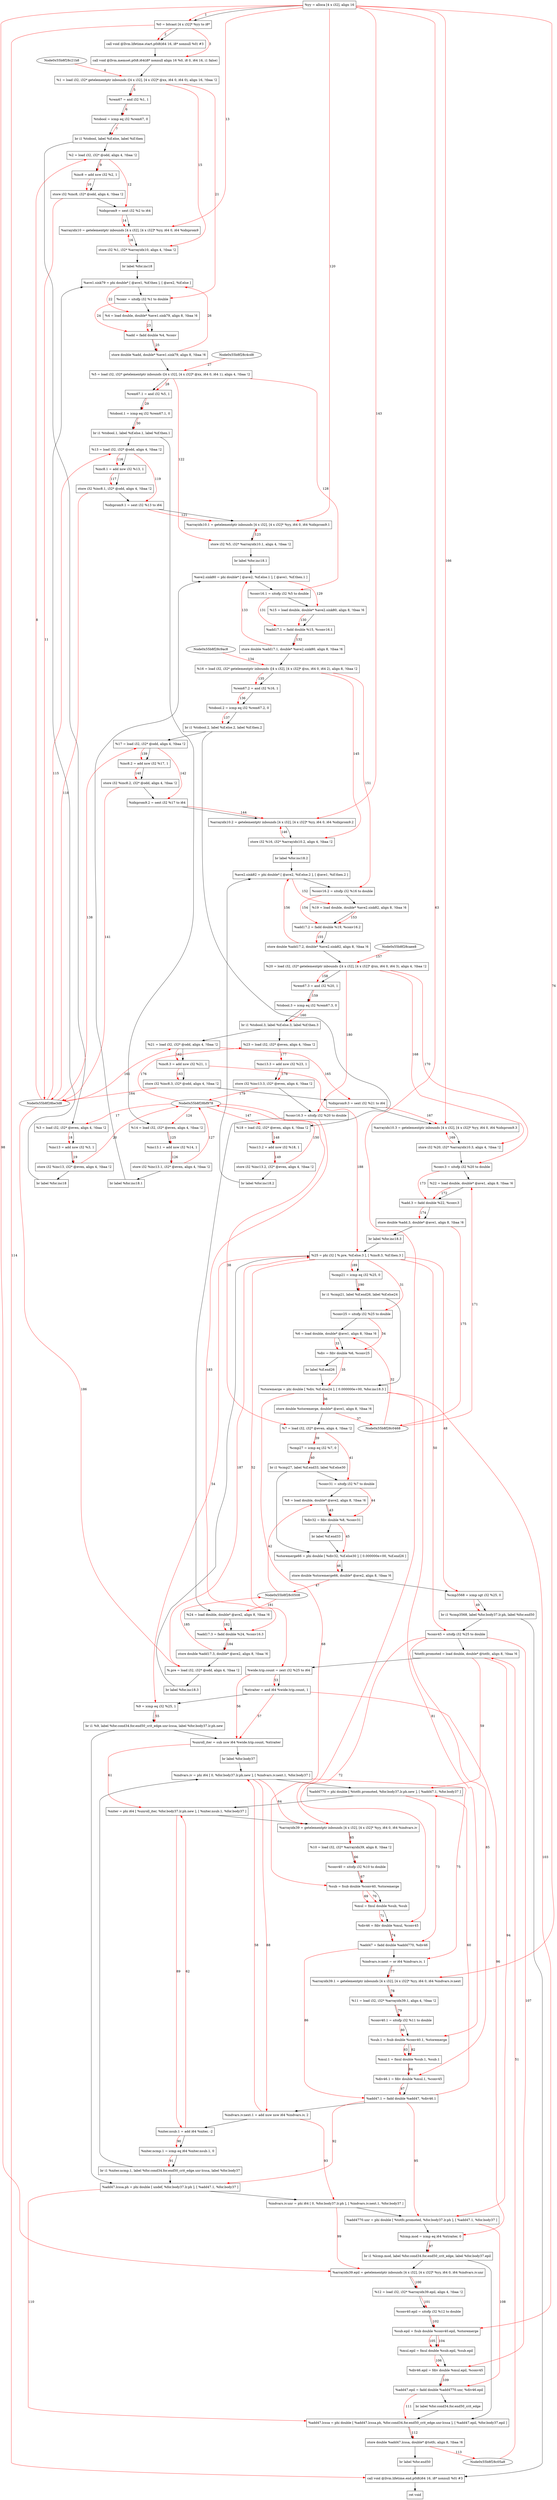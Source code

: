 digraph "CDFG for'func' function" {
	Node0x55b8f28c17c8[shape=record, label="  %yy = alloca [4 x i32], align 16"]
	Node0x55b8f28c1878[shape=record, label="  %0 = bitcast [4 x i32]* %yy to i8*"]
	Node0x55b8f28c1cd8[shape=record, label="  call void @llvm.lifetime.start.p0i8(i64 16, i8* nonnull %0) #3"]
	Node0x55b8f28c20a8[shape=record, label="  call void @llvm.memset.p0i8.i64(i8* nonnull align 16 %0, i8 0, i64 16, i1 false)"]
	Node0x55b8f28c2418[shape=record, label="  %1 = load i32, i32* getelementptr inbounds ([4 x i32], [4 x i32]* @xx, i64 0, i64 0), align 16, !tbaa !2"]
	Node0x55b8f28c3340[shape=record, label="  %rem67 = and i32 %1, 1"]
	Node0x55b8f28c33b0[shape=record, label="  %tobool = icmp eq i32 %rem67, 0"]
	Node0x55b8f2853348[shape=record, label="  br i1 %tobool, label %if.else, label %if.then"]
	Node0x55b8f28c3568[shape=record, label="  %2 = load i32, i32* @odd, align 4, !tbaa !2"]
	Node0x55b8f28c3c20[shape=record, label="  %inc8 = add nsw i32 %2, 1"]
	Node0x55b8f28c3c90[shape=record, label="  store i32 %inc8, i32* @odd, align 4, !tbaa !2"]
	Node0x55b8f28c3cf8[shape=record, label="  %idxprom9 = sext i32 %2 to i64"]
	Node0x55b8f28c3db8[shape=record, label="  %arrayidx10 = getelementptr inbounds [4 x i32], [4 x i32]* %yy, i64 0, i64 %idxprom9"]
	Node0x55b8f28c3e70[shape=record, label="  store i32 %1, i32* %arrayidx10, align 4, !tbaa !2"]
	Node0x55b8f28c3fb8[shape=record, label="  br label %for.inc18"]
	Node0x55b8f28c3498[shape=record, label="  %3 = load i32, i32* @even, align 4, !tbaa !2"]
	Node0x55b8f28c4030[shape=record, label="  %inc13 = add nsw i32 %3, 1"]
	Node0x55b8f28c40c0[shape=record, label="  store i32 %inc13, i32* @even, align 4, !tbaa !2"]
	Node0x55b8f28c4128[shape=record, label="  br label %for.inc18"]
	Node0x55b8f28c4178[shape=record, label="  %ave1.sink79 = phi double* [ @ave1, %if.then ], [ @ave2, %if.else ]"]
	Node0x55b8f28c3f58[shape=record, label="  %conv = sitofp i32 %1 to double"]
	Node0x55b8f28c4418[shape=record, label="  %4 = load double, double* %ave1.sink79, align 8, !tbaa !6"]
	Node0x55b8f28c4580[shape=record, label="  %add = fadd double %4, %conv"]
	Node0x55b8f28c4610[shape=record, label="  store double %add, double* %ave1.sink79, align 8, !tbaa !6"]
	Node0x55b8f28c4d28[shape=record, label="  %5 = load i32, i32* getelementptr inbounds ([4 x i32], [4 x i32]* @xx, i64 0, i64 1), align 4, !tbaa !2"]
	Node0x55b8f28c4da0[shape=record, label="  %rem67.1 = and i32 %5, 1"]
	Node0x55b8f28c4e10[shape=record, label="  %tobool.1 = icmp eq i32 %rem67.1, 0"]
	Node0x55b8f2853588[shape=record, label="  br i1 %tobool.1, label %if.else.1, label %if.then.1"]
	Node0x55b8f28c50d8[shape=record, label="  %conv25 = sitofp i32 %25 to double"]
	Node0x55b8f28c51c8[shape=record, label="  %6 = load double, double* @ave1, align 8, !tbaa !6"]
	Node0x55b8f28c5240[shape=record, label="  %div = fdiv double %6, %conv25"]
	Node0x55b8f28c5398[shape=record, label="  br label %if.end26"]
	Node0x55b8f28c5468[shape=record, label="  %storemerge = phi double [ %div, %if.else24 ], [ 0.000000e+00, %for.inc18.3 ]"]
	Node0x55b8f28c5560[shape=record, label="  store double %storemerge, double* @ave1, align 8, !tbaa !6"]
	Node0x55b8f28c55c8[shape=record, label="  %7 = load i32, i32* @even, align 4, !tbaa !2"]
	Node0x55b8f28c5640[shape=record, label="  %cmp27 = icmp eq i32 %7, 0"]
	Node0x55b8f28c5bc8[shape=record, label="  br i1 %cmp27, label %if.end33, label %if.else30"]
	Node0x55b8f28c5b38[shape=record, label="  %conv31 = sitofp i32 %7 to double"]
	Node0x55b8f28c5c48[shape=record, label="  %8 = load double, double* @ave2, align 8, !tbaa !6"]
	Node0x55b8f28c5d50[shape=record, label="  %div32 = fdiv double %8, %conv31"]
	Node0x55b8f28c5dc8[shape=record, label="  br label %if.end33"]
	Node0x55b8f28c4508[shape=record, label="  %storemerge66 = phi double [ %div32, %if.else30 ], [ 0.000000e+00, %if.end26 ]"]
	Node0x55b8f28c5ec0[shape=record, label="  store double %storemerge66, double* @ave2, align 8, !tbaa !6"]
	Node0x55b8f28c5f40[shape=record, label="  %cmp3568 = icmp sgt i32 %25, 0"]
	Node0x55b8f28c6168[shape=record, label="  br i1 %cmp3568, label %for.body37.lr.ph, label %for.end50"]
	Node0x55b8f28c5a58[shape=record, label="  %conv45 = sitofp i32 %25 to double"]
	Node0x55b8f28c6228[shape=record, label="  %totfc.promoted = load double, double* @totfc, align 8, !tbaa !6"]
	Node0x55b8f28c6288[shape=record, label="  %wide.trip.count = zext i32 %25 to i64"]
	Node0x55b8f28c6b70[shape=record, label="  %xtraiter = and i64 %wide.trip.count, 1"]
	Node0x55b8f28c6be0[shape=record, label="  %9 = icmp eq i32 %25, 1"]
	Node0x55b8f28c6f18[shape=record, label="  br i1 %9, label %for.cond34.for.end50_crit_edge.unr-lcssa, label %for.body37.lr.ph.new"]
	Node0x55b8f28c6f90[shape=record, label="  %unroll_iter = sub nsw i64 %wide.trip.count, %xtraiter"]
	Node0x55b8f28c7068[shape=record, label="  br label %for.body37"]
	Node0x55b8f28c7118[shape=record, label="  %indvars.iv = phi i64 [ 0, %for.body37.lr.ph.new ], [ %indvars.iv.next.1, %for.body37 ]"]
	Node0x55b8f28c7298[shape=record, label="  %add4770 = phi double [ %totfc.promoted, %for.body37.lr.ph.new ], [ %add47.1, %for.body37 ]"]
	Node0x55b8f28c73e8[shape=record, label="  %niter = phi i64 [ %unroll_iter, %for.body37.lr.ph.new ], [ %niter.nsub.1, %for.body37 ]"]
	Node0x55b8f28c74e8[shape=record, label="  %arrayidx39 = getelementptr inbounds [4 x i32], [4 x i32]* %yy, i64 0, i64 %indvars.iv"]
	Node0x55b8f28c7588[shape=record, label="  %10 = load i32, i32* %arrayidx39, align 8, !tbaa !2"]
	Node0x55b8f28c75e8[shape=record, label="  %conv40 = sitofp i32 %10 to double"]
	Node0x55b8f28c7680[shape=record, label="  %sub = fsub double %conv40, %storemerge"]
	Node0x55b8f28c7710[shape=record, label="  %mul = fmul double %sub, %sub"]
	Node0x55b8f28c77a0[shape=record, label="  %div46 = fdiv double %mul, %conv45"]
	Node0x55b8f28c7e50[shape=record, label="  %add47 = fadd double %add4770, %div46"]
	Node0x55b8f28c7ee0[shape=record, label="  %indvars.iv.next = or i64 %indvars.iv, 1"]
	Node0x55b8f28c7fc8[shape=record, label="  %arrayidx39.1 = getelementptr inbounds [4 x i32], [4 x i32]* %yy, i64 0, i64 %indvars.iv.next"]
	Node0x55b8f28c8038[shape=record, label="  %11 = load i32, i32* %arrayidx39.1, align 4, !tbaa !2"]
	Node0x55b8f28c8098[shape=record, label="  %conv40.1 = sitofp i32 %11 to double"]
	Node0x55b8f28c8140[shape=record, label="  %sub.1 = fsub double %conv40.1, %storemerge"]
	Node0x55b8f28c81d0[shape=record, label="  %mul.1 = fmul double %sub.1, %sub.1"]
	Node0x55b8f28c8260[shape=record, label="  %div46.1 = fdiv double %mul.1, %conv45"]
	Node0x55b8f28c82f0[shape=record, label="  %add47.1 = fadd double %add47, %div46.1"]
	Node0x55b8f28c8390[shape=record, label="  %indvars.iv.next.1 = add nuw nsw i64 %indvars.iv, 2"]
	Node0x55b8f28c8400[shape=record, label="  %niter.nsub.1 = add i64 %niter, -2"]
	Node0x55b8f28c8470[shape=record, label="  %niter.ncmp.1 = icmp eq i64 %niter.nsub.1, 0"]
	Node0x55b8f28c8538[shape=record, label="  br i1 %niter.ncmp.1, label %for.cond34.for.end50_crit_edge.unr-lcssa, label %for.body37"]
	Node0x55b8f28c85b8[shape=record, label="  %add47.lcssa.ph = phi double [ undef, %for.body37.lr.ph ], [ %add47.1, %for.body37 ]"]
	Node0x55b8f28c8688[shape=record, label="  %indvars.iv.unr = phi i64 [ 0, %for.body37.lr.ph ], [ %indvars.iv.next.1, %for.body37 ]"]
	Node0x55b8f28c8758[shape=record, label="  %add4770.unr = phi double [ %totfc.promoted, %for.body37.lr.ph ], [ %add47.1, %for.body37 ]"]
	Node0x55b8f28c8820[shape=record, label="  %lcmp.mod = icmp eq i64 %xtraiter, 0"]
	Node0x55b8f28c89a8[shape=record, label="  br i1 %lcmp.mod, label %for.cond34.for.end50_crit_edge, label %for.body37.epil"]
	Node0x55b8f28c8a68[shape=record, label="  %arrayidx39.epil = getelementptr inbounds [4 x i32], [4 x i32]* %yy, i64 0, i64 %indvars.iv.unr"]
	Node0x55b8f28c7398[shape=record, label="  %12 = load i32, i32* %arrayidx39.epil, align 4, !tbaa !2"]
	Node0x55b8f28c6e68[shape=record, label="  %conv40.epil = sitofp i32 %12 to double"]
	Node0x55b8f28c8b20[shape=record, label="  %sub.epil = fsub double %conv40.epil, %storemerge"]
	Node0x55b8f28c8bc0[shape=record, label="  %mul.epil = fmul double %sub.epil, %sub.epil"]
	Node0x55b8f28c8c60[shape=record, label="  %div46.epil = fdiv double %mul.epil, %conv45"]
	Node0x55b8f28c8d00[shape=record, label="  %add47.epil = fadd double %add4770.unr, %div46.epil"]
	Node0x55b8f28c7248[shape=record, label="  br label %for.cond34.for.end50_crit_edge"]
	Node0x55b8f28c8dd8[shape=record, label="  %add47.lcssa = phi double [ %add47.lcssa.ph, %for.cond34.for.end50_crit_edge.unr-lcssa ], [ %add47.epil, %for.body37.epil ]"]
	Node0x55b8f28c8ea0[shape=record, label="  store double %add47.lcssa, double* @totfc, align 8, !tbaa !6"]
	Node0x55b8f28c6d18[shape=record, label="  br label %for.end50"]
	Node0x55b8f28c91f8[shape=record, label="  call void @llvm.lifetime.end.p0i8(i64 16, i8* nonnull %0) #3"]
	Node0x55b8f28c6c20[shape=record, label="  ret void"]
	Node0x55b8f28c4ff8[shape=record, label="  %13 = load i32, i32* @odd, align 4, !tbaa !2"]
	Node0x55b8f28c92d0[shape=record, label="  %inc8.1 = add nsw i32 %13, 1"]
	Node0x55b8f28c9340[shape=record, label="  store i32 %inc8.1, i32* @odd, align 4, !tbaa !2"]
	Node0x55b8f28c93a8[shape=record, label="  %idxprom9.1 = sext i32 %13 to i64"]
	Node0x55b8f28c9438[shape=record, label="  %arrayidx10.1 = getelementptr inbounds [4 x i32], [4 x i32]* %yy, i64 0, i64 %idxprom9.1"]
	Node0x55b8f28c94f0[shape=record, label="  store i32 %5, i32* %arrayidx10.1, align 4, !tbaa !2"]
	Node0x55b8f28c9638[shape=record, label="  br label %for.inc18.1"]
	Node0x55b8f28c4f18[shape=record, label="  %14 = load i32, i32* @even, align 4, !tbaa !2"]
	Node0x55b8f28c96b0[shape=record, label="  %inc13.1 = add nsw i32 %14, 1"]
	Node0x55b8f28c9740[shape=record, label="  store i32 %inc13.1, i32* @even, align 4, !tbaa !2"]
	Node0x55b8f28c97a8[shape=record, label="  br label %for.inc18.1"]
	Node0x55b8f28c97f8[shape=record, label="  %ave2.sink80 = phi double* [ @ave2, %if.else.1 ], [ @ave1, %if.then.1 ]"]
	Node0x55b8f28c95d8[shape=record, label="  %conv16.1 = sitofp i32 %5 to double"]
	Node0x55b8f28c9908[shape=record, label="  %15 = load double, double* %ave2.sink80, align 8, !tbaa !6"]
	Node0x55b8f28c9980[shape=record, label="  %add17.1 = fadd double %15, %conv16.1"]
	Node0x55b8f28c9a10[shape=record, label="  store double %add17.1, double* %ave2.sink80, align 8, !tbaa !6"]
	Node0x55b8f28c9b18[shape=record, label="  %16 = load i32, i32* getelementptr inbounds ([4 x i32], [4 x i32]* @xx, i64 0, i64 2), align 8, !tbaa !2"]
	Node0x55b8f28c9b90[shape=record, label="  %rem67.2 = and i32 %16, 1"]
	Node0x55b8f28c9c00[shape=record, label="  %tobool.2 = icmp eq i32 %rem67.2, 0"]
	Node0x55b8f28c5cd8[shape=record, label="  br i1 %tobool.2, label %if.else.2, label %if.then.2"]
	Node0x55b8f28c6478[shape=record, label="  %17 = load i32, i32* @odd, align 4, !tbaa !2"]
	Node0x55b8f28c64f0[shape=record, label="  %inc8.2 = add nsw i32 %17, 1"]
	Node0x55b8f28c6580[shape=record, label="  store i32 %inc8.2, i32* @odd, align 4, !tbaa !2"]
	Node0x55b8f28c65e8[shape=record, label="  %idxprom9.2 = sext i32 %17 to i64"]
	Node0x55b8f28c66a8[shape=record, label="  %arrayidx10.2 = getelementptr inbounds [4 x i32], [4 x i32]* %yy, i64 0, i64 %idxprom9.2"]
	Node0x55b8f28c6760[shape=record, label="  store i32 %16, i32* %arrayidx10.2, align 4, !tbaa !2"]
	Node0x55b8f28c68a8[shape=record, label="  br label %for.inc18.2"]
	Node0x55b8f28c6398[shape=record, label="  %18 = load i32, i32* @even, align 4, !tbaa !2"]
	Node0x55b8f28c6920[shape=record, label="  %inc13.2 = add nsw i32 %18, 1"]
	Node0x55b8f28c69b0[shape=record, label="  store i32 %inc13.2, i32* @even, align 4, !tbaa !2"]
	Node0x55b8f28c6a18[shape=record, label="  br label %for.inc18.2"]
	Node0x55b8f28c6a68[shape=record, label="  %ave2.sink82 = phi double* [ @ave2, %if.else.2 ], [ @ave1, %if.then.2 ]"]
	Node0x55b8f28c6848[shape=record, label="  %conv16.2 = sitofp i32 %16 to double"]
	Node0x55b8f28cacf8[shape=record, label="  %19 = load double, double* %ave2.sink82, align 8, !tbaa !6"]
	Node0x55b8f28cad70[shape=record, label="  %add17.2 = fadd double %19, %conv16.2"]
	Node0x55b8f28cae00[shape=record, label="  store double %add17.2, double* %ave2.sink82, align 8, !tbaa !6"]
	Node0x55b8f28caf38[shape=record, label="  %20 = load i32, i32* getelementptr inbounds ([4 x i32], [4 x i32]* @xx, i64 0, i64 3), align 4, !tbaa !2"]
	Node0x55b8f28cafb0[shape=record, label="  %rem67.3 = and i32 %20, 1"]
	Node0x55b8f28cb020[shape=record, label="  %tobool.3 = icmp eq i32 %rem67.3, 0"]
	Node0x55b8f28c78a8[shape=record, label="  br i1 %tobool.3, label %if.else.3, label %if.then.3"]
	Node0x55b8f28c7818[shape=record, label="  %21 = load i32, i32* @odd, align 4, !tbaa !2"]
	Node0x55b8f28c7920[shape=record, label="  %inc8.3 = add nsw i32 %21, 1"]
	Node0x55b8f28c79b0[shape=record, label="  store i32 %inc8.3, i32* @odd, align 4, !tbaa !2"]
	Node0x55b8f28c7a18[shape=record, label="  %idxprom9.3 = sext i32 %21 to i64"]
	Node0x55b8f28c7ad8[shape=record, label="  %arrayidx10.3 = getelementptr inbounds [4 x i32], [4 x i32]* %yy, i64 0, i64 %idxprom9.3"]
	Node0x55b8f28c7b90[shape=record, label="  store i32 %20, i32* %arrayidx10.3, align 4, !tbaa !2"]
	Node0x55b8f28c7bf8[shape=record, label="  %conv.3 = sitofp i32 %20 to double"]
	Node0x55b8f28c7c78[shape=record, label="  %22 = load double, double* @ave1, align 8, !tbaa !6"]
	Node0x55b8f28c7cf0[shape=record, label="  %add.3 = fadd double %22, %conv.3"]
	Node0x55b8f28c7d80[shape=record, label="  store double %add.3, double* @ave1, align 8, !tbaa !6"]
	Node0x55b8f28cbe28[shape=record, label="  br label %for.inc18.3"]
	Node0x55b8f28cb128[shape=record, label="  %23 = load i32, i32* @even, align 4, !tbaa !2"]
	Node0x55b8f28cbea0[shape=record, label="  %inc13.3 = add nsw i32 %23, 1"]
	Node0x55b8f28cbf10[shape=record, label="  store i32 %inc13.3, i32* @even, align 4, !tbaa !2"]
	Node0x55b8f28cbf78[shape=record, label="  %conv16.3 = sitofp i32 %20 to double"]
	Node0x55b8f28cbfd8[shape=record, label="  %24 = load double, double* @ave2, align 8, !tbaa !6"]
	Node0x55b8f28cc050[shape=record, label="  %add17.3 = fadd double %24, %conv16.3"]
	Node0x55b8f28cc0e0[shape=record, label="  store double %add17.3, double* @ave2, align 8, !tbaa !6"]
	Node0x55b8f28cc148[shape=record, label="  %.pre = load i32, i32* @odd, align 4, !tbaa !2"]
	Node0x55b8f28cc1c8[shape=record, label="  br label %for.inc18.3"]
	Node0x55b8f28cc218[shape=record, label="  %25 = phi i32 [ %.pre, %if.else.3 ], [ %inc8.3, %if.then.3 ]"]
	Node0x55b8f28cc2e0[shape=record, label="  %cmp21 = icmp eq i32 %25, 0"]
	Node0x55b8f28cc388[shape=record, label="  br i1 %cmp21, label %if.end26, label %if.else24"]
	Node0x55b8f28c17c8 -> Node0x55b8f28c1878
	Node0x55b8f28c1878 -> Node0x55b8f28c1cd8
	Node0x55b8f28c1cd8 -> Node0x55b8f28c20a8
	Node0x55b8f28c20a8 -> Node0x55b8f28c2418
	Node0x55b8f28c2418 -> Node0x55b8f28c3340
	Node0x55b8f28c3340 -> Node0x55b8f28c33b0
	Node0x55b8f28c33b0 -> Node0x55b8f2853348
	Node0x55b8f2853348 -> Node0x55b8f28c3498
	Node0x55b8f2853348 -> Node0x55b8f28c3568
	Node0x55b8f28c3568 -> Node0x55b8f28c3c20
	Node0x55b8f28c3c20 -> Node0x55b8f28c3c90
	Node0x55b8f28c3c90 -> Node0x55b8f28c3cf8
	Node0x55b8f28c3cf8 -> Node0x55b8f28c3db8
	Node0x55b8f28c3db8 -> Node0x55b8f28c3e70
	Node0x55b8f28c3e70 -> Node0x55b8f28c3fb8
	Node0x55b8f28c3fb8 -> Node0x55b8f28c4178
	Node0x55b8f28c3498 -> Node0x55b8f28c4030
	Node0x55b8f28c4030 -> Node0x55b8f28c40c0
	Node0x55b8f28c40c0 -> Node0x55b8f28c4128
	Node0x55b8f28c4128 -> Node0x55b8f28c4178
	Node0x55b8f28c4178 -> Node0x55b8f28c3f58
	Node0x55b8f28c3f58 -> Node0x55b8f28c4418
	Node0x55b8f28c4418 -> Node0x55b8f28c4580
	Node0x55b8f28c4580 -> Node0x55b8f28c4610
	Node0x55b8f28c4610 -> Node0x55b8f28c4d28
	Node0x55b8f28c4d28 -> Node0x55b8f28c4da0
	Node0x55b8f28c4da0 -> Node0x55b8f28c4e10
	Node0x55b8f28c4e10 -> Node0x55b8f2853588
	Node0x55b8f2853588 -> Node0x55b8f28c4f18
	Node0x55b8f2853588 -> Node0x55b8f28c4ff8
	Node0x55b8f28c50d8 -> Node0x55b8f28c51c8
	Node0x55b8f28c51c8 -> Node0x55b8f28c5240
	Node0x55b8f28c5240 -> Node0x55b8f28c5398
	Node0x55b8f28c5398 -> Node0x55b8f28c5468
	Node0x55b8f28c5468 -> Node0x55b8f28c5560
	Node0x55b8f28c5560 -> Node0x55b8f28c55c8
	Node0x55b8f28c55c8 -> Node0x55b8f28c5640
	Node0x55b8f28c5640 -> Node0x55b8f28c5bc8
	Node0x55b8f28c5bc8 -> Node0x55b8f28c4508
	Node0x55b8f28c5bc8 -> Node0x55b8f28c5b38
	Node0x55b8f28c5b38 -> Node0x55b8f28c5c48
	Node0x55b8f28c5c48 -> Node0x55b8f28c5d50
	Node0x55b8f28c5d50 -> Node0x55b8f28c5dc8
	Node0x55b8f28c5dc8 -> Node0x55b8f28c4508
	Node0x55b8f28c4508 -> Node0x55b8f28c5ec0
	Node0x55b8f28c5ec0 -> Node0x55b8f28c5f40
	Node0x55b8f28c5f40 -> Node0x55b8f28c6168
	Node0x55b8f28c6168 -> Node0x55b8f28c5a58
	Node0x55b8f28c6168 -> Node0x55b8f28c91f8
	Node0x55b8f28c5a58 -> Node0x55b8f28c6228
	Node0x55b8f28c6228 -> Node0x55b8f28c6288
	Node0x55b8f28c6288 -> Node0x55b8f28c6b70
	Node0x55b8f28c6b70 -> Node0x55b8f28c6be0
	Node0x55b8f28c6be0 -> Node0x55b8f28c6f18
	Node0x55b8f28c6f18 -> Node0x55b8f28c85b8
	Node0x55b8f28c6f18 -> Node0x55b8f28c6f90
	Node0x55b8f28c6f90 -> Node0x55b8f28c7068
	Node0x55b8f28c7068 -> Node0x55b8f28c7118
	Node0x55b8f28c7118 -> Node0x55b8f28c7298
	Node0x55b8f28c7298 -> Node0x55b8f28c73e8
	Node0x55b8f28c73e8 -> Node0x55b8f28c74e8
	Node0x55b8f28c74e8 -> Node0x55b8f28c7588
	Node0x55b8f28c7588 -> Node0x55b8f28c75e8
	Node0x55b8f28c75e8 -> Node0x55b8f28c7680
	Node0x55b8f28c7680 -> Node0x55b8f28c7710
	Node0x55b8f28c7710 -> Node0x55b8f28c77a0
	Node0x55b8f28c77a0 -> Node0x55b8f28c7e50
	Node0x55b8f28c7e50 -> Node0x55b8f28c7ee0
	Node0x55b8f28c7ee0 -> Node0x55b8f28c7fc8
	Node0x55b8f28c7fc8 -> Node0x55b8f28c8038
	Node0x55b8f28c8038 -> Node0x55b8f28c8098
	Node0x55b8f28c8098 -> Node0x55b8f28c8140
	Node0x55b8f28c8140 -> Node0x55b8f28c81d0
	Node0x55b8f28c81d0 -> Node0x55b8f28c8260
	Node0x55b8f28c8260 -> Node0x55b8f28c82f0
	Node0x55b8f28c82f0 -> Node0x55b8f28c8390
	Node0x55b8f28c8390 -> Node0x55b8f28c8400
	Node0x55b8f28c8400 -> Node0x55b8f28c8470
	Node0x55b8f28c8470 -> Node0x55b8f28c8538
	Node0x55b8f28c8538 -> Node0x55b8f28c85b8
	Node0x55b8f28c8538 -> Node0x55b8f28c7118
	Node0x55b8f28c85b8 -> Node0x55b8f28c8688
	Node0x55b8f28c8688 -> Node0x55b8f28c8758
	Node0x55b8f28c8758 -> Node0x55b8f28c8820
	Node0x55b8f28c8820 -> Node0x55b8f28c89a8
	Node0x55b8f28c89a8 -> Node0x55b8f28c8dd8
	Node0x55b8f28c89a8 -> Node0x55b8f28c8a68
	Node0x55b8f28c8a68 -> Node0x55b8f28c7398
	Node0x55b8f28c7398 -> Node0x55b8f28c6e68
	Node0x55b8f28c6e68 -> Node0x55b8f28c8b20
	Node0x55b8f28c8b20 -> Node0x55b8f28c8bc0
	Node0x55b8f28c8bc0 -> Node0x55b8f28c8c60
	Node0x55b8f28c8c60 -> Node0x55b8f28c8d00
	Node0x55b8f28c8d00 -> Node0x55b8f28c7248
	Node0x55b8f28c7248 -> Node0x55b8f28c8dd8
	Node0x55b8f28c8dd8 -> Node0x55b8f28c8ea0
	Node0x55b8f28c8ea0 -> Node0x55b8f28c6d18
	Node0x55b8f28c6d18 -> Node0x55b8f28c91f8
	Node0x55b8f28c91f8 -> Node0x55b8f28c6c20
	Node0x55b8f28c4ff8 -> Node0x55b8f28c92d0
	Node0x55b8f28c92d0 -> Node0x55b8f28c9340
	Node0x55b8f28c9340 -> Node0x55b8f28c93a8
	Node0x55b8f28c93a8 -> Node0x55b8f28c9438
	Node0x55b8f28c9438 -> Node0x55b8f28c94f0
	Node0x55b8f28c94f0 -> Node0x55b8f28c9638
	Node0x55b8f28c9638 -> Node0x55b8f28c97f8
	Node0x55b8f28c4f18 -> Node0x55b8f28c96b0
	Node0x55b8f28c96b0 -> Node0x55b8f28c9740
	Node0x55b8f28c9740 -> Node0x55b8f28c97a8
	Node0x55b8f28c97a8 -> Node0x55b8f28c97f8
	Node0x55b8f28c97f8 -> Node0x55b8f28c95d8
	Node0x55b8f28c95d8 -> Node0x55b8f28c9908
	Node0x55b8f28c9908 -> Node0x55b8f28c9980
	Node0x55b8f28c9980 -> Node0x55b8f28c9a10
	Node0x55b8f28c9a10 -> Node0x55b8f28c9b18
	Node0x55b8f28c9b18 -> Node0x55b8f28c9b90
	Node0x55b8f28c9b90 -> Node0x55b8f28c9c00
	Node0x55b8f28c9c00 -> Node0x55b8f28c5cd8
	Node0x55b8f28c5cd8 -> Node0x55b8f28c6398
	Node0x55b8f28c5cd8 -> Node0x55b8f28c6478
	Node0x55b8f28c6478 -> Node0x55b8f28c64f0
	Node0x55b8f28c64f0 -> Node0x55b8f28c6580
	Node0x55b8f28c6580 -> Node0x55b8f28c65e8
	Node0x55b8f28c65e8 -> Node0x55b8f28c66a8
	Node0x55b8f28c66a8 -> Node0x55b8f28c6760
	Node0x55b8f28c6760 -> Node0x55b8f28c68a8
	Node0x55b8f28c68a8 -> Node0x55b8f28c6a68
	Node0x55b8f28c6398 -> Node0x55b8f28c6920
	Node0x55b8f28c6920 -> Node0x55b8f28c69b0
	Node0x55b8f28c69b0 -> Node0x55b8f28c6a18
	Node0x55b8f28c6a18 -> Node0x55b8f28c6a68
	Node0x55b8f28c6a68 -> Node0x55b8f28c6848
	Node0x55b8f28c6848 -> Node0x55b8f28cacf8
	Node0x55b8f28cacf8 -> Node0x55b8f28cad70
	Node0x55b8f28cad70 -> Node0x55b8f28cae00
	Node0x55b8f28cae00 -> Node0x55b8f28caf38
	Node0x55b8f28caf38 -> Node0x55b8f28cafb0
	Node0x55b8f28cafb0 -> Node0x55b8f28cb020
	Node0x55b8f28cb020 -> Node0x55b8f28c78a8
	Node0x55b8f28c78a8 -> Node0x55b8f28cb128
	Node0x55b8f28c78a8 -> Node0x55b8f28c7818
	Node0x55b8f28c7818 -> Node0x55b8f28c7920
	Node0x55b8f28c7920 -> Node0x55b8f28c79b0
	Node0x55b8f28c79b0 -> Node0x55b8f28c7a18
	Node0x55b8f28c7a18 -> Node0x55b8f28c7ad8
	Node0x55b8f28c7ad8 -> Node0x55b8f28c7b90
	Node0x55b8f28c7b90 -> Node0x55b8f28c7bf8
	Node0x55b8f28c7bf8 -> Node0x55b8f28c7c78
	Node0x55b8f28c7c78 -> Node0x55b8f28c7cf0
	Node0x55b8f28c7cf0 -> Node0x55b8f28c7d80
	Node0x55b8f28c7d80 -> Node0x55b8f28cbe28
	Node0x55b8f28cbe28 -> Node0x55b8f28cc218
	Node0x55b8f28cb128 -> Node0x55b8f28cbea0
	Node0x55b8f28cbea0 -> Node0x55b8f28cbf10
	Node0x55b8f28cbf10 -> Node0x55b8f28cbf78
	Node0x55b8f28cbf78 -> Node0x55b8f28cbfd8
	Node0x55b8f28cbfd8 -> Node0x55b8f28cc050
	Node0x55b8f28cc050 -> Node0x55b8f28cc0e0
	Node0x55b8f28cc0e0 -> Node0x55b8f28cc148
	Node0x55b8f28cc148 -> Node0x55b8f28cc1c8
	Node0x55b8f28cc1c8 -> Node0x55b8f28cc218
	Node0x55b8f28cc218 -> Node0x55b8f28cc2e0
	Node0x55b8f28cc2e0 -> Node0x55b8f28cc388
	Node0x55b8f28cc388 -> Node0x55b8f28c5468
	Node0x55b8f28cc388 -> Node0x55b8f28c50d8
edge [color=red]
	Node0x55b8f28c17c8 -> Node0x55b8f28c1878[label="1"]
	Node0x55b8f28c1878 -> Node0x55b8f28c1cd8[label="2"]
	Node0x55b8f28c1878 -> Node0x55b8f28c20a8[label="3"]
	Node0x55b8f28c21b8 -> Node0x55b8f28c2418[label="4"]
	Node0x55b8f28c2418 -> Node0x55b8f28c3340[label="5"]
	Node0x55b8f28c3340 -> Node0x55b8f28c33b0[label="6"]
	Node0x55b8f28c33b0 -> Node0x55b8f2853348[label="7"]
	Node0x55b8f28be3d8 -> Node0x55b8f28c3568[label="8"]
	Node0x55b8f28c3568 -> Node0x55b8f28c3c20[label="9"]
	Node0x55b8f28c3c20 -> Node0x55b8f28c3c90[label="10"]
	Node0x55b8f28c3c90 -> Node0x55b8f28be3d8[label="11"]
	Node0x55b8f28c3568 -> Node0x55b8f28c3cf8[label="12"]
	Node0x55b8f28c17c8 -> Node0x55b8f28c3db8[label="13"]
	Node0x55b8f28c3cf8 -> Node0x55b8f28c3db8[label="14"]
	Node0x55b8f28c2418 -> Node0x55b8f28c3e70[label="15"]
	Node0x55b8f28c3e70 -> Node0x55b8f28c3db8[label="16"]
	Node0x55b8f28bf978 -> Node0x55b8f28c3498[label="17"]
	Node0x55b8f28c3498 -> Node0x55b8f28c4030[label="18"]
	Node0x55b8f28c4030 -> Node0x55b8f28c40c0[label="19"]
	Node0x55b8f28c40c0 -> Node0x55b8f28bf978[label="20"]
	Node0x55b8f28c2418 -> Node0x55b8f28c3f58[label="21"]
	Node0x55b8f28c4178 -> Node0x55b8f28c4418[label="22"]
	Node0x55b8f28c4418 -> Node0x55b8f28c4580[label="23"]
	Node0x55b8f28c3f58 -> Node0x55b8f28c4580[label="24"]
	Node0x55b8f28c4580 -> Node0x55b8f28c4610[label="25"]
	Node0x55b8f28c4610 -> Node0x55b8f28c4178[label="26"]
	Node0x55b8f28c4cd8 -> Node0x55b8f28c4d28[label="27"]
	Node0x55b8f28c4d28 -> Node0x55b8f28c4da0[label="28"]
	Node0x55b8f28c4da0 -> Node0x55b8f28c4e10[label="29"]
	Node0x55b8f28c4e10 -> Node0x55b8f2853588[label="30"]
	Node0x55b8f28cc218 -> Node0x55b8f28c50d8[label="31"]
	Node0x55b8f28c0468 -> Node0x55b8f28c51c8[label="32"]
	Node0x55b8f28c51c8 -> Node0x55b8f28c5240[label="33"]
	Node0x55b8f28c50d8 -> Node0x55b8f28c5240[label="34"]
	Node0x55b8f28c5240 -> Node0x55b8f28c5468[label="35"]
	Node0x55b8f28c5468 -> Node0x55b8f28c5560[label="36"]
	Node0x55b8f28c5560 -> Node0x55b8f28c0468[label="37"]
	Node0x55b8f28bf978 -> Node0x55b8f28c55c8[label="38"]
	Node0x55b8f28c55c8 -> Node0x55b8f28c5640[label="39"]
	Node0x55b8f28c5640 -> Node0x55b8f28c5bc8[label="40"]
	Node0x55b8f28c55c8 -> Node0x55b8f28c5b38[label="41"]
	Node0x55b8f28c0508 -> Node0x55b8f28c5c48[label="42"]
	Node0x55b8f28c5c48 -> Node0x55b8f28c5d50[label="43"]
	Node0x55b8f28c5b38 -> Node0x55b8f28c5d50[label="44"]
	Node0x55b8f28c5d50 -> Node0x55b8f28c4508[label="45"]
	Node0x55b8f28c4508 -> Node0x55b8f28c5ec0[label="46"]
	Node0x55b8f28c5ec0 -> Node0x55b8f28c0508[label="47"]
	Node0x55b8f28cc218 -> Node0x55b8f28c5f40[label="48"]
	Node0x55b8f28c5f40 -> Node0x55b8f28c6168[label="49"]
	Node0x55b8f28cc218 -> Node0x55b8f28c5a58[label="50"]
	Node0x55b8f28c05a8 -> Node0x55b8f28c6228[label="51"]
	Node0x55b8f28cc218 -> Node0x55b8f28c6288[label="52"]
	Node0x55b8f28c6288 -> Node0x55b8f28c6b70[label="53"]
	Node0x55b8f28cc218 -> Node0x55b8f28c6be0[label="54"]
	Node0x55b8f28c6be0 -> Node0x55b8f28c6f18[label="55"]
	Node0x55b8f28c6288 -> Node0x55b8f28c6f90[label="56"]
	Node0x55b8f28c6b70 -> Node0x55b8f28c6f90[label="57"]
	Node0x55b8f28c8390 -> Node0x55b8f28c7118[label="58"]
	Node0x55b8f28c6228 -> Node0x55b8f28c7298[label="59"]
	Node0x55b8f28c82f0 -> Node0x55b8f28c7298[label="60"]
	Node0x55b8f28c6f90 -> Node0x55b8f28c73e8[label="61"]
	Node0x55b8f28c8400 -> Node0x55b8f28c73e8[label="62"]
	Node0x55b8f28c17c8 -> Node0x55b8f28c74e8[label="63"]
	Node0x55b8f28c7118 -> Node0x55b8f28c74e8[label="64"]
	Node0x55b8f28c74e8 -> Node0x55b8f28c7588[label="65"]
	Node0x55b8f28c7588 -> Node0x55b8f28c75e8[label="66"]
	Node0x55b8f28c75e8 -> Node0x55b8f28c7680[label="67"]
	Node0x55b8f28c5468 -> Node0x55b8f28c7680[label="68"]
	Node0x55b8f28c7680 -> Node0x55b8f28c7710[label="69"]
	Node0x55b8f28c7680 -> Node0x55b8f28c7710[label="70"]
	Node0x55b8f28c7710 -> Node0x55b8f28c77a0[label="71"]
	Node0x55b8f28c5a58 -> Node0x55b8f28c77a0[label="72"]
	Node0x55b8f28c7298 -> Node0x55b8f28c7e50[label="73"]
	Node0x55b8f28c77a0 -> Node0x55b8f28c7e50[label="74"]
	Node0x55b8f28c7118 -> Node0x55b8f28c7ee0[label="75"]
	Node0x55b8f28c17c8 -> Node0x55b8f28c7fc8[label="76"]
	Node0x55b8f28c7ee0 -> Node0x55b8f28c7fc8[label="77"]
	Node0x55b8f28c7fc8 -> Node0x55b8f28c8038[label="78"]
	Node0x55b8f28c8038 -> Node0x55b8f28c8098[label="79"]
	Node0x55b8f28c8098 -> Node0x55b8f28c8140[label="80"]
	Node0x55b8f28c5468 -> Node0x55b8f28c8140[label="81"]
	Node0x55b8f28c8140 -> Node0x55b8f28c81d0[label="82"]
	Node0x55b8f28c8140 -> Node0x55b8f28c81d0[label="83"]
	Node0x55b8f28c81d0 -> Node0x55b8f28c8260[label="84"]
	Node0x55b8f28c5a58 -> Node0x55b8f28c8260[label="85"]
	Node0x55b8f28c7e50 -> Node0x55b8f28c82f0[label="86"]
	Node0x55b8f28c8260 -> Node0x55b8f28c82f0[label="87"]
	Node0x55b8f28c7118 -> Node0x55b8f28c8390[label="88"]
	Node0x55b8f28c73e8 -> Node0x55b8f28c8400[label="89"]
	Node0x55b8f28c8400 -> Node0x55b8f28c8470[label="90"]
	Node0x55b8f28c8470 -> Node0x55b8f28c8538[label="91"]
	Node0x55b8f28c82f0 -> Node0x55b8f28c85b8[label="92"]
	Node0x55b8f28c8390 -> Node0x55b8f28c8688[label="93"]
	Node0x55b8f28c6228 -> Node0x55b8f28c8758[label="94"]
	Node0x55b8f28c82f0 -> Node0x55b8f28c8758[label="95"]
	Node0x55b8f28c6b70 -> Node0x55b8f28c8820[label="96"]
	Node0x55b8f28c8820 -> Node0x55b8f28c89a8[label="97"]
	Node0x55b8f28c17c8 -> Node0x55b8f28c8a68[label="98"]
	Node0x55b8f28c8688 -> Node0x55b8f28c8a68[label="99"]
	Node0x55b8f28c8a68 -> Node0x55b8f28c7398[label="100"]
	Node0x55b8f28c7398 -> Node0x55b8f28c6e68[label="101"]
	Node0x55b8f28c6e68 -> Node0x55b8f28c8b20[label="102"]
	Node0x55b8f28c5468 -> Node0x55b8f28c8b20[label="103"]
	Node0x55b8f28c8b20 -> Node0x55b8f28c8bc0[label="104"]
	Node0x55b8f28c8b20 -> Node0x55b8f28c8bc0[label="105"]
	Node0x55b8f28c8bc0 -> Node0x55b8f28c8c60[label="106"]
	Node0x55b8f28c5a58 -> Node0x55b8f28c8c60[label="107"]
	Node0x55b8f28c8758 -> Node0x55b8f28c8d00[label="108"]
	Node0x55b8f28c8c60 -> Node0x55b8f28c8d00[label="109"]
	Node0x55b8f28c85b8 -> Node0x55b8f28c8dd8[label="110"]
	Node0x55b8f28c8d00 -> Node0x55b8f28c8dd8[label="111"]
	Node0x55b8f28c8dd8 -> Node0x55b8f28c8ea0[label="112"]
	Node0x55b8f28c8ea0 -> Node0x55b8f28c05a8[label="113"]
	Node0x55b8f28c1878 -> Node0x55b8f28c91f8[label="114"]
	Node0x55b8f28be3d8 -> Node0x55b8f28c4ff8[label="115"]
	Node0x55b8f28c4ff8 -> Node0x55b8f28c92d0[label="116"]
	Node0x55b8f28c92d0 -> Node0x55b8f28c9340[label="117"]
	Node0x55b8f28c9340 -> Node0x55b8f28be3d8[label="118"]
	Node0x55b8f28c4ff8 -> Node0x55b8f28c93a8[label="119"]
	Node0x55b8f28c17c8 -> Node0x55b8f28c9438[label="120"]
	Node0x55b8f28c93a8 -> Node0x55b8f28c9438[label="121"]
	Node0x55b8f28c4d28 -> Node0x55b8f28c94f0[label="122"]
	Node0x55b8f28c94f0 -> Node0x55b8f28c9438[label="123"]
	Node0x55b8f28bf978 -> Node0x55b8f28c4f18[label="124"]
	Node0x55b8f28c4f18 -> Node0x55b8f28c96b0[label="125"]
	Node0x55b8f28c96b0 -> Node0x55b8f28c9740[label="126"]
	Node0x55b8f28c9740 -> Node0x55b8f28bf978[label="127"]
	Node0x55b8f28c4d28 -> Node0x55b8f28c95d8[label="128"]
	Node0x55b8f28c97f8 -> Node0x55b8f28c9908[label="129"]
	Node0x55b8f28c9908 -> Node0x55b8f28c9980[label="130"]
	Node0x55b8f28c95d8 -> Node0x55b8f28c9980[label="131"]
	Node0x55b8f28c9980 -> Node0x55b8f28c9a10[label="132"]
	Node0x55b8f28c9a10 -> Node0x55b8f28c97f8[label="133"]
	Node0x55b8f28c9ac8 -> Node0x55b8f28c9b18[label="134"]
	Node0x55b8f28c9b18 -> Node0x55b8f28c9b90[label="135"]
	Node0x55b8f28c9b90 -> Node0x55b8f28c9c00[label="136"]
	Node0x55b8f28c9c00 -> Node0x55b8f28c5cd8[label="137"]
	Node0x55b8f28be3d8 -> Node0x55b8f28c6478[label="138"]
	Node0x55b8f28c6478 -> Node0x55b8f28c64f0[label="139"]
	Node0x55b8f28c64f0 -> Node0x55b8f28c6580[label="140"]
	Node0x55b8f28c6580 -> Node0x55b8f28be3d8[label="141"]
	Node0x55b8f28c6478 -> Node0x55b8f28c65e8[label="142"]
	Node0x55b8f28c17c8 -> Node0x55b8f28c66a8[label="143"]
	Node0x55b8f28c65e8 -> Node0x55b8f28c66a8[label="144"]
	Node0x55b8f28c9b18 -> Node0x55b8f28c6760[label="145"]
	Node0x55b8f28c6760 -> Node0x55b8f28c66a8[label="146"]
	Node0x55b8f28bf978 -> Node0x55b8f28c6398[label="147"]
	Node0x55b8f28c6398 -> Node0x55b8f28c6920[label="148"]
	Node0x55b8f28c6920 -> Node0x55b8f28c69b0[label="149"]
	Node0x55b8f28c69b0 -> Node0x55b8f28bf978[label="150"]
	Node0x55b8f28c9b18 -> Node0x55b8f28c6848[label="151"]
	Node0x55b8f28c6a68 -> Node0x55b8f28cacf8[label="152"]
	Node0x55b8f28cacf8 -> Node0x55b8f28cad70[label="153"]
	Node0x55b8f28c6848 -> Node0x55b8f28cad70[label="154"]
	Node0x55b8f28cad70 -> Node0x55b8f28cae00[label="155"]
	Node0x55b8f28cae00 -> Node0x55b8f28c6a68[label="156"]
	Node0x55b8f28caee8 -> Node0x55b8f28caf38[label="157"]
	Node0x55b8f28caf38 -> Node0x55b8f28cafb0[label="158"]
	Node0x55b8f28cafb0 -> Node0x55b8f28cb020[label="159"]
	Node0x55b8f28cb020 -> Node0x55b8f28c78a8[label="160"]
	Node0x55b8f28be3d8 -> Node0x55b8f28c7818[label="161"]
	Node0x55b8f28c7818 -> Node0x55b8f28c7920[label="162"]
	Node0x55b8f28c7920 -> Node0x55b8f28c79b0[label="163"]
	Node0x55b8f28c79b0 -> Node0x55b8f28be3d8[label="164"]
	Node0x55b8f28c7818 -> Node0x55b8f28c7a18[label="165"]
	Node0x55b8f28c17c8 -> Node0x55b8f28c7ad8[label="166"]
	Node0x55b8f28c7a18 -> Node0x55b8f28c7ad8[label="167"]
	Node0x55b8f28caf38 -> Node0x55b8f28c7b90[label="168"]
	Node0x55b8f28c7b90 -> Node0x55b8f28c7ad8[label="169"]
	Node0x55b8f28caf38 -> Node0x55b8f28c7bf8[label="170"]
	Node0x55b8f28c0468 -> Node0x55b8f28c7c78[label="171"]
	Node0x55b8f28c7c78 -> Node0x55b8f28c7cf0[label="172"]
	Node0x55b8f28c7bf8 -> Node0x55b8f28c7cf0[label="173"]
	Node0x55b8f28c7cf0 -> Node0x55b8f28c7d80[label="174"]
	Node0x55b8f28c7d80 -> Node0x55b8f28c0468[label="175"]
	Node0x55b8f28bf978 -> Node0x55b8f28cb128[label="176"]
	Node0x55b8f28cb128 -> Node0x55b8f28cbea0[label="177"]
	Node0x55b8f28cbea0 -> Node0x55b8f28cbf10[label="178"]
	Node0x55b8f28cbf10 -> Node0x55b8f28bf978[label="179"]
	Node0x55b8f28caf38 -> Node0x55b8f28cbf78[label="180"]
	Node0x55b8f28c0508 -> Node0x55b8f28cbfd8[label="181"]
	Node0x55b8f28cbfd8 -> Node0x55b8f28cc050[label="182"]
	Node0x55b8f28cbf78 -> Node0x55b8f28cc050[label="183"]
	Node0x55b8f28cc050 -> Node0x55b8f28cc0e0[label="184"]
	Node0x55b8f28cc0e0 -> Node0x55b8f28c0508[label="185"]
	Node0x55b8f28be3d8 -> Node0x55b8f28cc148[label="186"]
	Node0x55b8f28cc148 -> Node0x55b8f28cc218[label="187"]
	Node0x55b8f28c7920 -> Node0x55b8f28cc218[label="188"]
	Node0x55b8f28cc218 -> Node0x55b8f28cc2e0[label="189"]
	Node0x55b8f28cc2e0 -> Node0x55b8f28cc388[label="190"]
}
